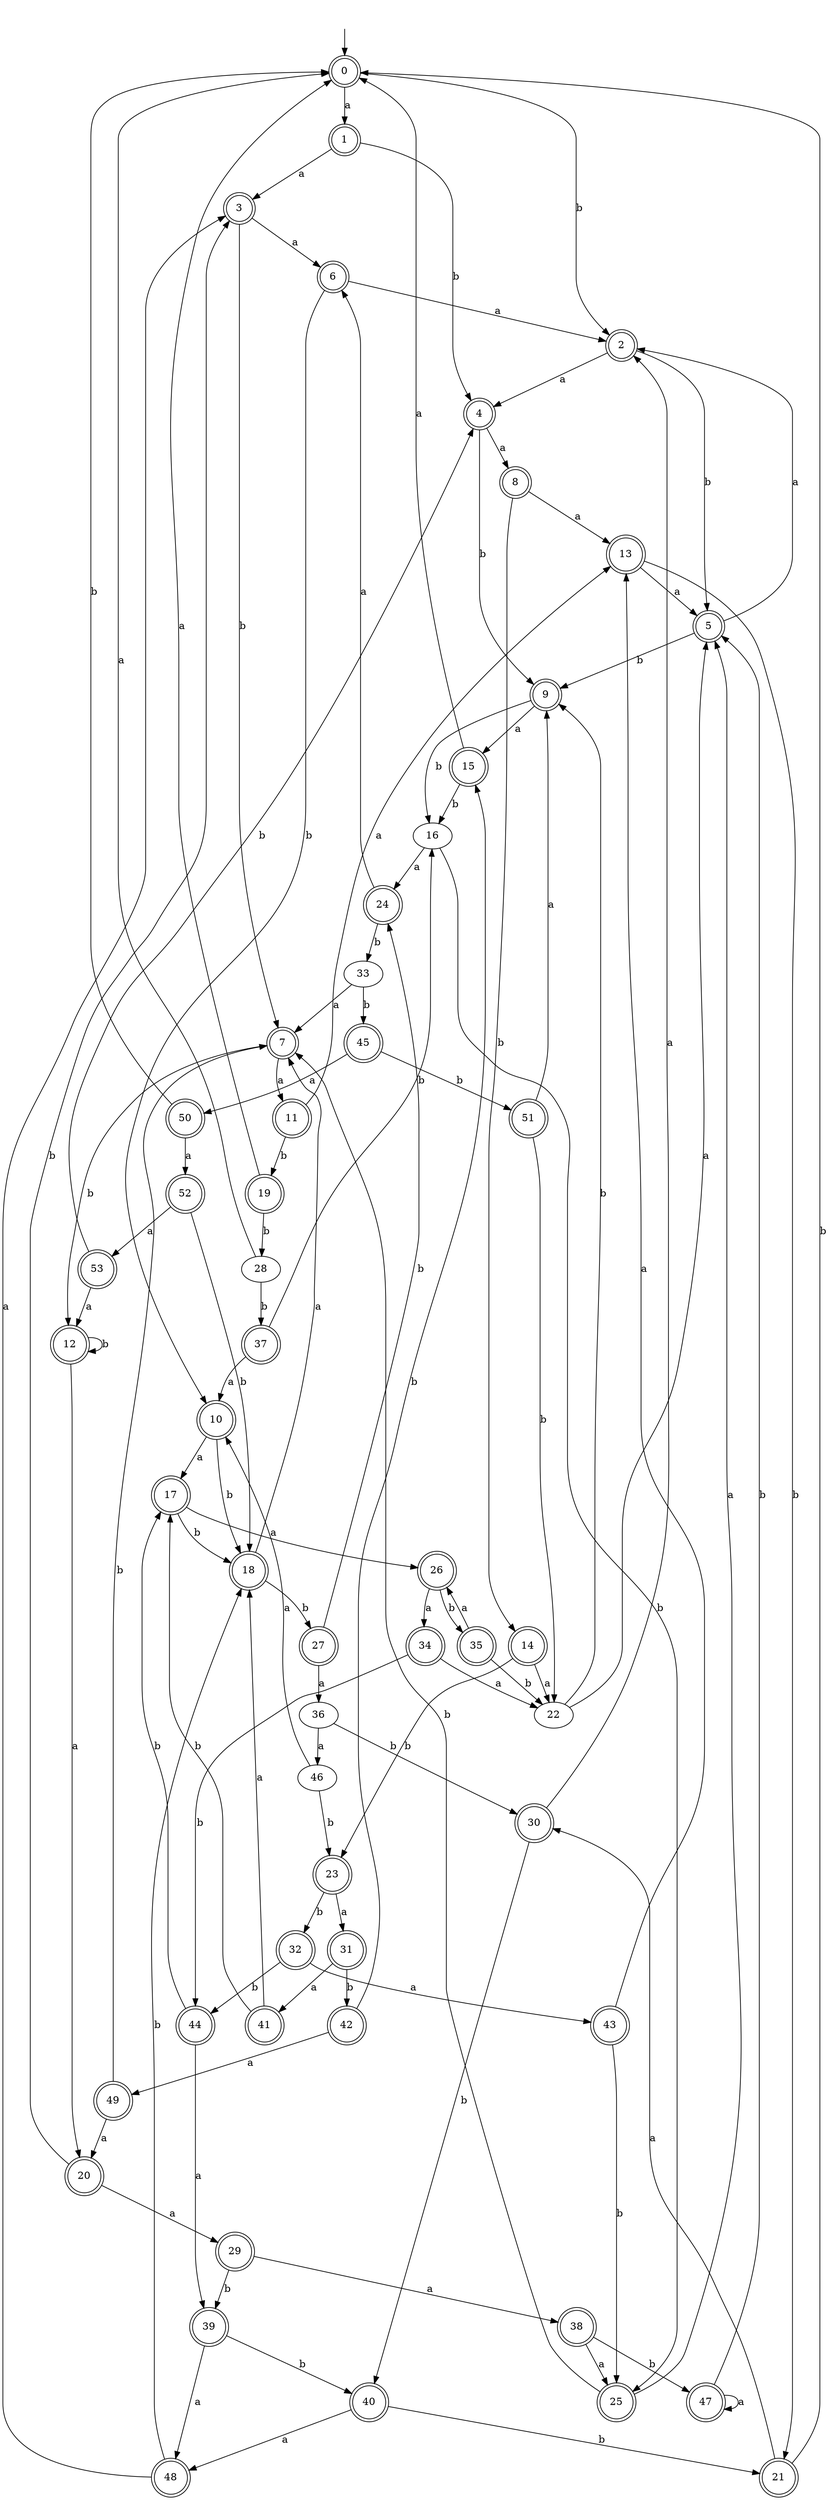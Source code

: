 digraph RandomDFA {
  __start0 [label="", shape=none];
  __start0 -> 0 [label=""];
  0 [shape=circle] [shape=doublecircle]
  0 -> 1 [label="a"]
  0 -> 2 [label="b"]
  1 [shape=doublecircle]
  1 -> 3 [label="a"]
  1 -> 4 [label="b"]
  2 [shape=doublecircle]
  2 -> 4 [label="a"]
  2 -> 5 [label="b"]
  3 [shape=doublecircle]
  3 -> 6 [label="a"]
  3 -> 7 [label="b"]
  4 [shape=doublecircle]
  4 -> 8 [label="a"]
  4 -> 9 [label="b"]
  5 [shape=doublecircle]
  5 -> 2 [label="a"]
  5 -> 9 [label="b"]
  6 [shape=doublecircle]
  6 -> 2 [label="a"]
  6 -> 10 [label="b"]
  7 [shape=doublecircle]
  7 -> 11 [label="a"]
  7 -> 12 [label="b"]
  8 [shape=doublecircle]
  8 -> 13 [label="a"]
  8 -> 14 [label="b"]
  9 [shape=doublecircle]
  9 -> 15 [label="a"]
  9 -> 16 [label="b"]
  10 [shape=doublecircle]
  10 -> 17 [label="a"]
  10 -> 18 [label="b"]
  11 [shape=doublecircle]
  11 -> 13 [label="a"]
  11 -> 19 [label="b"]
  12 [shape=doublecircle]
  12 -> 20 [label="a"]
  12 -> 12 [label="b"]
  13 [shape=doublecircle]
  13 -> 5 [label="a"]
  13 -> 21 [label="b"]
  14 [shape=doublecircle]
  14 -> 22 [label="a"]
  14 -> 23 [label="b"]
  15 [shape=doublecircle]
  15 -> 0 [label="a"]
  15 -> 16 [label="b"]
  16
  16 -> 24 [label="a"]
  16 -> 25 [label="b"]
  17 [shape=doublecircle]
  17 -> 26 [label="a"]
  17 -> 18 [label="b"]
  18 [shape=doublecircle]
  18 -> 7 [label="a"]
  18 -> 27 [label="b"]
  19 [shape=doublecircle]
  19 -> 0 [label="a"]
  19 -> 28 [label="b"]
  20 [shape=doublecircle]
  20 -> 29 [label="a"]
  20 -> 3 [label="b"]
  21 [shape=doublecircle]
  21 -> 30 [label="a"]
  21 -> 0 [label="b"]
  22
  22 -> 5 [label="a"]
  22 -> 9 [label="b"]
  23 [shape=doublecircle]
  23 -> 31 [label="a"]
  23 -> 32 [label="b"]
  24 [shape=doublecircle]
  24 -> 6 [label="a"]
  24 -> 33 [label="b"]
  25 [shape=doublecircle]
  25 -> 5 [label="a"]
  25 -> 7 [label="b"]
  26 [shape=doublecircle]
  26 -> 34 [label="a"]
  26 -> 35 [label="b"]
  27 [shape=doublecircle]
  27 -> 36 [label="a"]
  27 -> 24 [label="b"]
  28
  28 -> 0 [label="a"]
  28 -> 37 [label="b"]
  29 [shape=doublecircle]
  29 -> 38 [label="a"]
  29 -> 39 [label="b"]
  30 [shape=doublecircle]
  30 -> 2 [label="a"]
  30 -> 40 [label="b"]
  31 [shape=doublecircle]
  31 -> 41 [label="a"]
  31 -> 42 [label="b"]
  32 [shape=doublecircle]
  32 -> 43 [label="a"]
  32 -> 44 [label="b"]
  33
  33 -> 7 [label="a"]
  33 -> 45 [label="b"]
  34 [shape=doublecircle]
  34 -> 22 [label="a"]
  34 -> 44 [label="b"]
  35 [shape=doublecircle]
  35 -> 26 [label="a"]
  35 -> 22 [label="b"]
  36
  36 -> 46 [label="a"]
  36 -> 30 [label="b"]
  37 [shape=doublecircle]
  37 -> 10 [label="a"]
  37 -> 16 [label="b"]
  38 [shape=doublecircle]
  38 -> 25 [label="a"]
  38 -> 47 [label="b"]
  39 [shape=doublecircle]
  39 -> 48 [label="a"]
  39 -> 40 [label="b"]
  40 [shape=doublecircle]
  40 -> 48 [label="a"]
  40 -> 21 [label="b"]
  41 [shape=doublecircle]
  41 -> 18 [label="a"]
  41 -> 17 [label="b"]
  42 [shape=doublecircle]
  42 -> 49 [label="a"]
  42 -> 15 [label="b"]
  43 [shape=doublecircle]
  43 -> 13 [label="a"]
  43 -> 25 [label="b"]
  44 [shape=doublecircle]
  44 -> 39 [label="a"]
  44 -> 17 [label="b"]
  45 [shape=doublecircle]
  45 -> 50 [label="a"]
  45 -> 51 [label="b"]
  46
  46 -> 10 [label="a"]
  46 -> 23 [label="b"]
  47 [shape=doublecircle]
  47 -> 47 [label="a"]
  47 -> 5 [label="b"]
  48 [shape=doublecircle]
  48 -> 3 [label="a"]
  48 -> 18 [label="b"]
  49 [shape=doublecircle]
  49 -> 20 [label="a"]
  49 -> 7 [label="b"]
  50 [shape=doublecircle]
  50 -> 52 [label="a"]
  50 -> 0 [label="b"]
  51 [shape=doublecircle]
  51 -> 9 [label="a"]
  51 -> 22 [label="b"]
  52 [shape=doublecircle]
  52 -> 53 [label="a"]
  52 -> 18 [label="b"]
  53 [shape=doublecircle]
  53 -> 12 [label="a"]
  53 -> 4 [label="b"]
}
